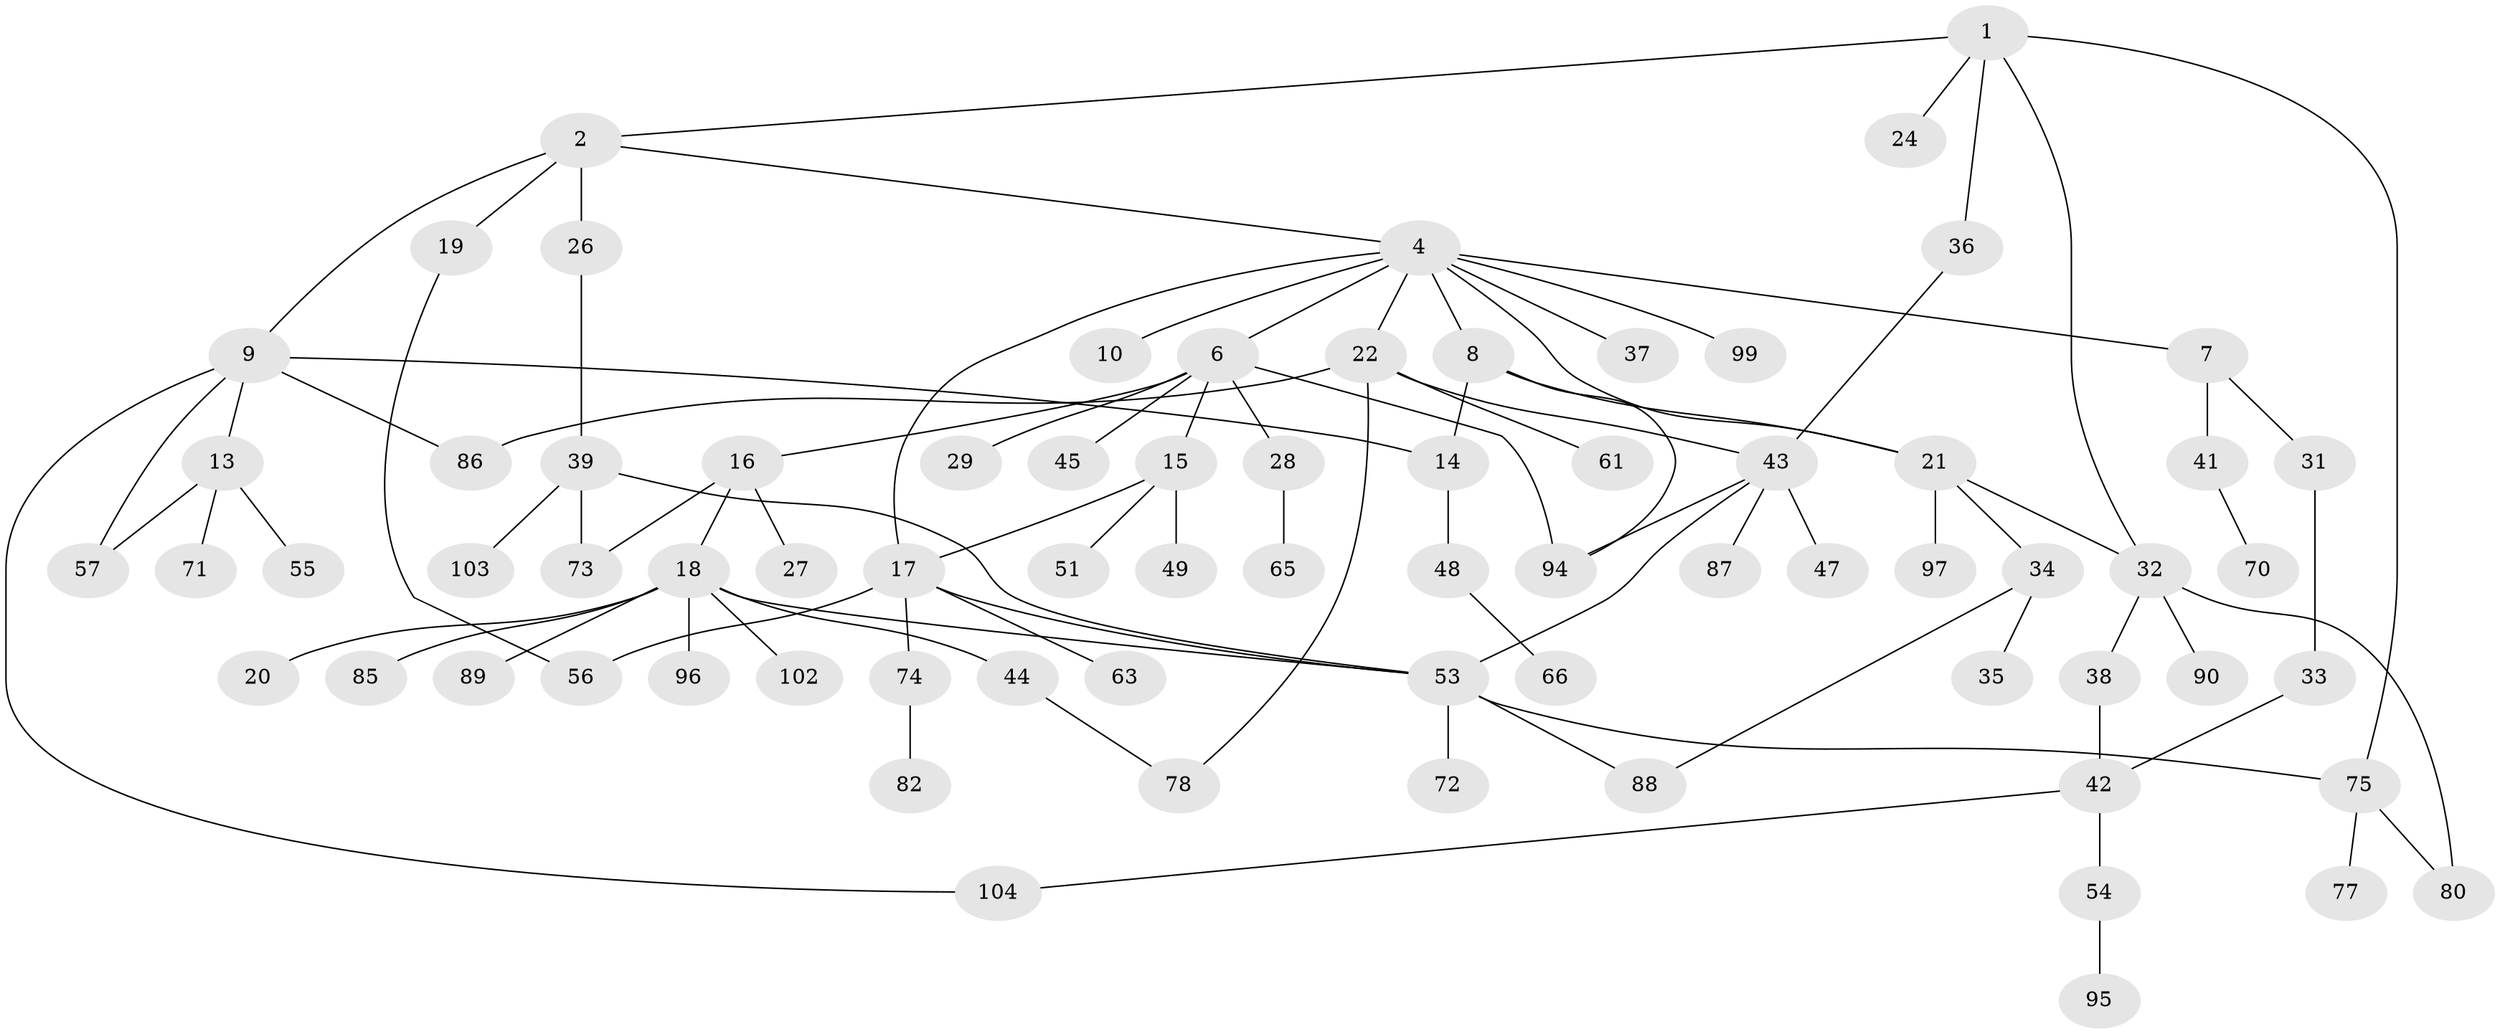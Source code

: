 // original degree distribution, {4: 0.07692307692307693, 3: 0.1346153846153846, 9: 0.009615384615384616, 6: 0.019230769230769232, 2: 0.3269230769230769, 5: 0.04807692307692308, 7: 0.028846153846153848, 1: 0.3557692307692308}
// Generated by graph-tools (version 1.1) at 2025/10/02/27/25 16:10:51]
// undirected, 74 vertices, 93 edges
graph export_dot {
graph [start="1"]
  node [color=gray90,style=filled];
  1 [super="+3"];
  2 [super="+5"];
  4 [super="+58"];
  6 [super="+11"];
  7 [super="+23"];
  8 [super="+12"];
  9 [super="+67"];
  10 [super="+25"];
  13 [super="+59"];
  14 [super="+81"];
  15 [super="+79"];
  16;
  17 [super="+30"];
  18 [super="+60"];
  19;
  20;
  21;
  22 [super="+68"];
  24;
  26;
  27;
  28;
  29 [super="+64"];
  31;
  32;
  33 [super="+46"];
  34 [super="+92"];
  35 [super="+52"];
  36;
  37;
  38 [super="+40"];
  39;
  41 [super="+50"];
  42 [super="+83"];
  43 [super="+101"];
  44 [super="+84"];
  45;
  47;
  48;
  49;
  51;
  53 [super="+62"];
  54;
  55;
  56;
  57;
  61 [super="+69"];
  63;
  65 [super="+91"];
  66;
  70;
  71;
  72;
  73 [super="+93"];
  74;
  75 [super="+76"];
  77;
  78;
  80 [super="+100"];
  82;
  85;
  86;
  87;
  88;
  89;
  90;
  94 [super="+98"];
  95;
  96;
  97;
  99;
  102;
  103;
  104;
  1 -- 2;
  1 -- 24;
  1 -- 32;
  1 -- 36;
  1 -- 75;
  2 -- 4;
  2 -- 19;
  2 -- 9;
  2 -- 26;
  4 -- 6;
  4 -- 7;
  4 -- 8;
  4 -- 10;
  4 -- 21;
  4 -- 22;
  4 -- 37;
  4 -- 17;
  4 -- 99;
  6 -- 16;
  6 -- 94;
  6 -- 29;
  6 -- 28;
  6 -- 45;
  6 -- 15;
  7 -- 31;
  7 -- 41;
  8 -- 14;
  8 -- 21;
  8 -- 94;
  9 -- 13;
  9 -- 14;
  9 -- 86;
  9 -- 104;
  9 -- 57;
  13 -- 55;
  13 -- 57;
  13 -- 71;
  14 -- 48;
  15 -- 17;
  15 -- 49;
  15 -- 51;
  16 -- 18;
  16 -- 27;
  16 -- 73;
  17 -- 63;
  17 -- 74;
  17 -- 56;
  17 -- 53;
  18 -- 20;
  18 -- 44;
  18 -- 85;
  18 -- 96;
  18 -- 53;
  18 -- 89;
  18 -- 102;
  19 -- 56;
  21 -- 32;
  21 -- 34;
  21 -- 97;
  22 -- 43;
  22 -- 61;
  22 -- 78;
  22 -- 86;
  26 -- 39;
  28 -- 65;
  31 -- 33;
  32 -- 38;
  32 -- 90;
  32 -- 80;
  33 -- 42;
  34 -- 35;
  34 -- 88;
  36 -- 43;
  38 -- 42;
  39 -- 53;
  39 -- 73;
  39 -- 103;
  41 -- 70;
  42 -- 54;
  42 -- 104;
  43 -- 47;
  43 -- 87;
  43 -- 53;
  43 -- 94;
  44 -- 78;
  48 -- 66;
  53 -- 72;
  53 -- 75;
  53 -- 88;
  54 -- 95;
  74 -- 82;
  75 -- 77;
  75 -- 80;
}
